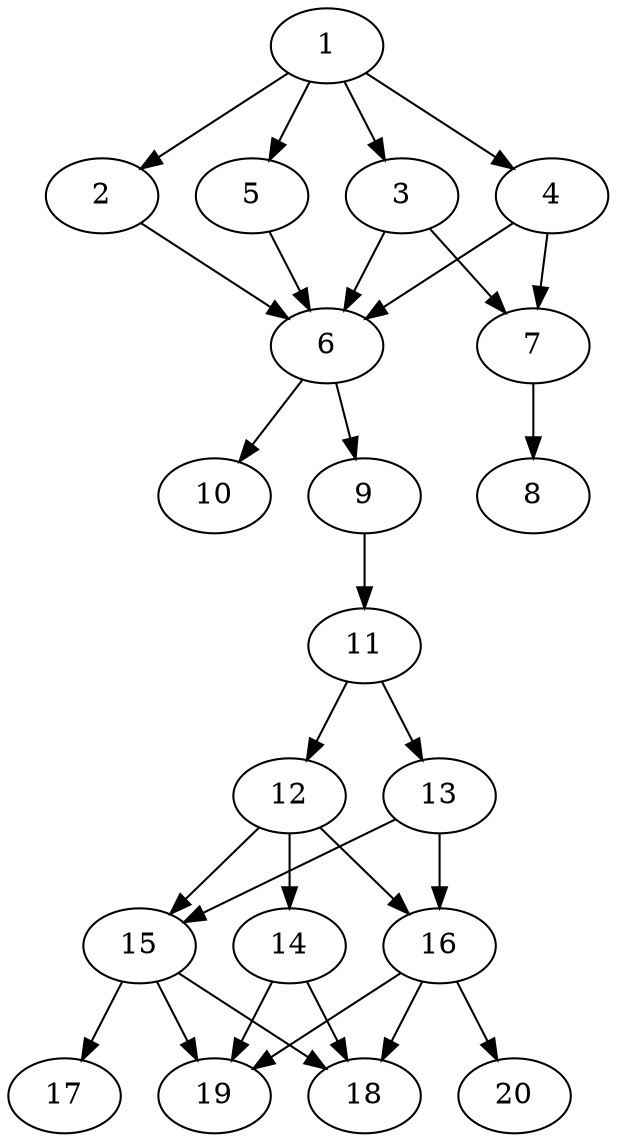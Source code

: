 // DAG automatically generated by daggen at Sat Jul 27 15:36:52 2019
// ./daggen --dot -n 20 --ccr 0.4 --fat 0.4 --regular 0.5 --density 0.8 --mindata 5242880 --maxdata 52428800 
digraph G {
  1 [size="94822400", alpha="0.16", expect_size="37928960"] 
  1 -> 2 [size ="37928960"]
  1 -> 3 [size ="37928960"]
  1 -> 4 [size ="37928960"]
  1 -> 5 [size ="37928960"]
  2 [size="41960960", alpha="0.17", expect_size="16784384"] 
  2 -> 6 [size ="16784384"]
  3 [size="105832960", alpha="0.15", expect_size="42333184"] 
  3 -> 6 [size ="42333184"]
  3 -> 7 [size ="42333184"]
  4 [size="122247680", alpha="0.13", expect_size="48899072"] 
  4 -> 6 [size ="48899072"]
  4 -> 7 [size ="48899072"]
  5 [size="88243200", alpha="0.04", expect_size="35297280"] 
  5 -> 6 [size ="35297280"]
  6 [size="62686720", alpha="0.01", expect_size="25074688"] 
  6 -> 9 [size ="25074688"]
  6 -> 10 [size ="25074688"]
  7 [size="106890240", alpha="0.14", expect_size="42756096"] 
  7 -> 8 [size ="42756096"]
  8 [size="103552000", alpha="0.16", expect_size="41420800"] 
  9 [size="99924480", alpha="0.12", expect_size="39969792"] 
  9 -> 11 [size ="39969792"]
  10 [size="101335040", alpha="0.06", expect_size="40534016"] 
  11 [size="99530240", alpha="0.05", expect_size="39812096"] 
  11 -> 12 [size ="39812096"]
  11 -> 13 [size ="39812096"]
  12 [size="75435520", alpha="0.15", expect_size="30174208"] 
  12 -> 14 [size ="30174208"]
  12 -> 15 [size ="30174208"]
  12 -> 16 [size ="30174208"]
  13 [size="59028480", alpha="0.05", expect_size="23611392"] 
  13 -> 15 [size ="23611392"]
  13 -> 16 [size ="23611392"]
  14 [size="29829120", alpha="0.19", expect_size="11931648"] 
  14 -> 18 [size ="11931648"]
  14 -> 19 [size ="11931648"]
  15 [size="107345920", alpha="0.14", expect_size="42938368"] 
  15 -> 17 [size ="42938368"]
  15 -> 18 [size ="42938368"]
  15 -> 19 [size ="42938368"]
  16 [size="13913600", alpha="0.13", expect_size="5565440"] 
  16 -> 18 [size ="5565440"]
  16 -> 19 [size ="5565440"]
  16 -> 20 [size ="5565440"]
  17 [size="19683840", alpha="0.14", expect_size="7873536"] 
  18 [size="99604480", alpha="0.15", expect_size="39841792"] 
  19 [size="75978240", alpha="0.00", expect_size="30391296"] 
  20 [size="30530560", alpha="0.13", expect_size="12212224"] 
}
